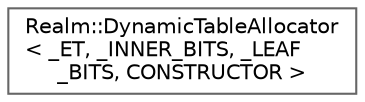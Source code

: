 digraph "Graphical Class Hierarchy"
{
 // LATEX_PDF_SIZE
  bgcolor="transparent";
  edge [fontname=Helvetica,fontsize=10,labelfontname=Helvetica,labelfontsize=10];
  node [fontname=Helvetica,fontsize=10,shape=box,height=0.2,width=0.4];
  rankdir="LR";
  Node0 [id="Node000000",label="Realm::DynamicTableAllocator\l\< _ET, _INNER_BITS, _LEAF\l_BITS, CONSTRUCTOR \>",height=0.2,width=0.4,color="grey40", fillcolor="white", style="filled",URL="$classRealm_1_1DynamicTableAllocator.html",tooltip=" "];
}
